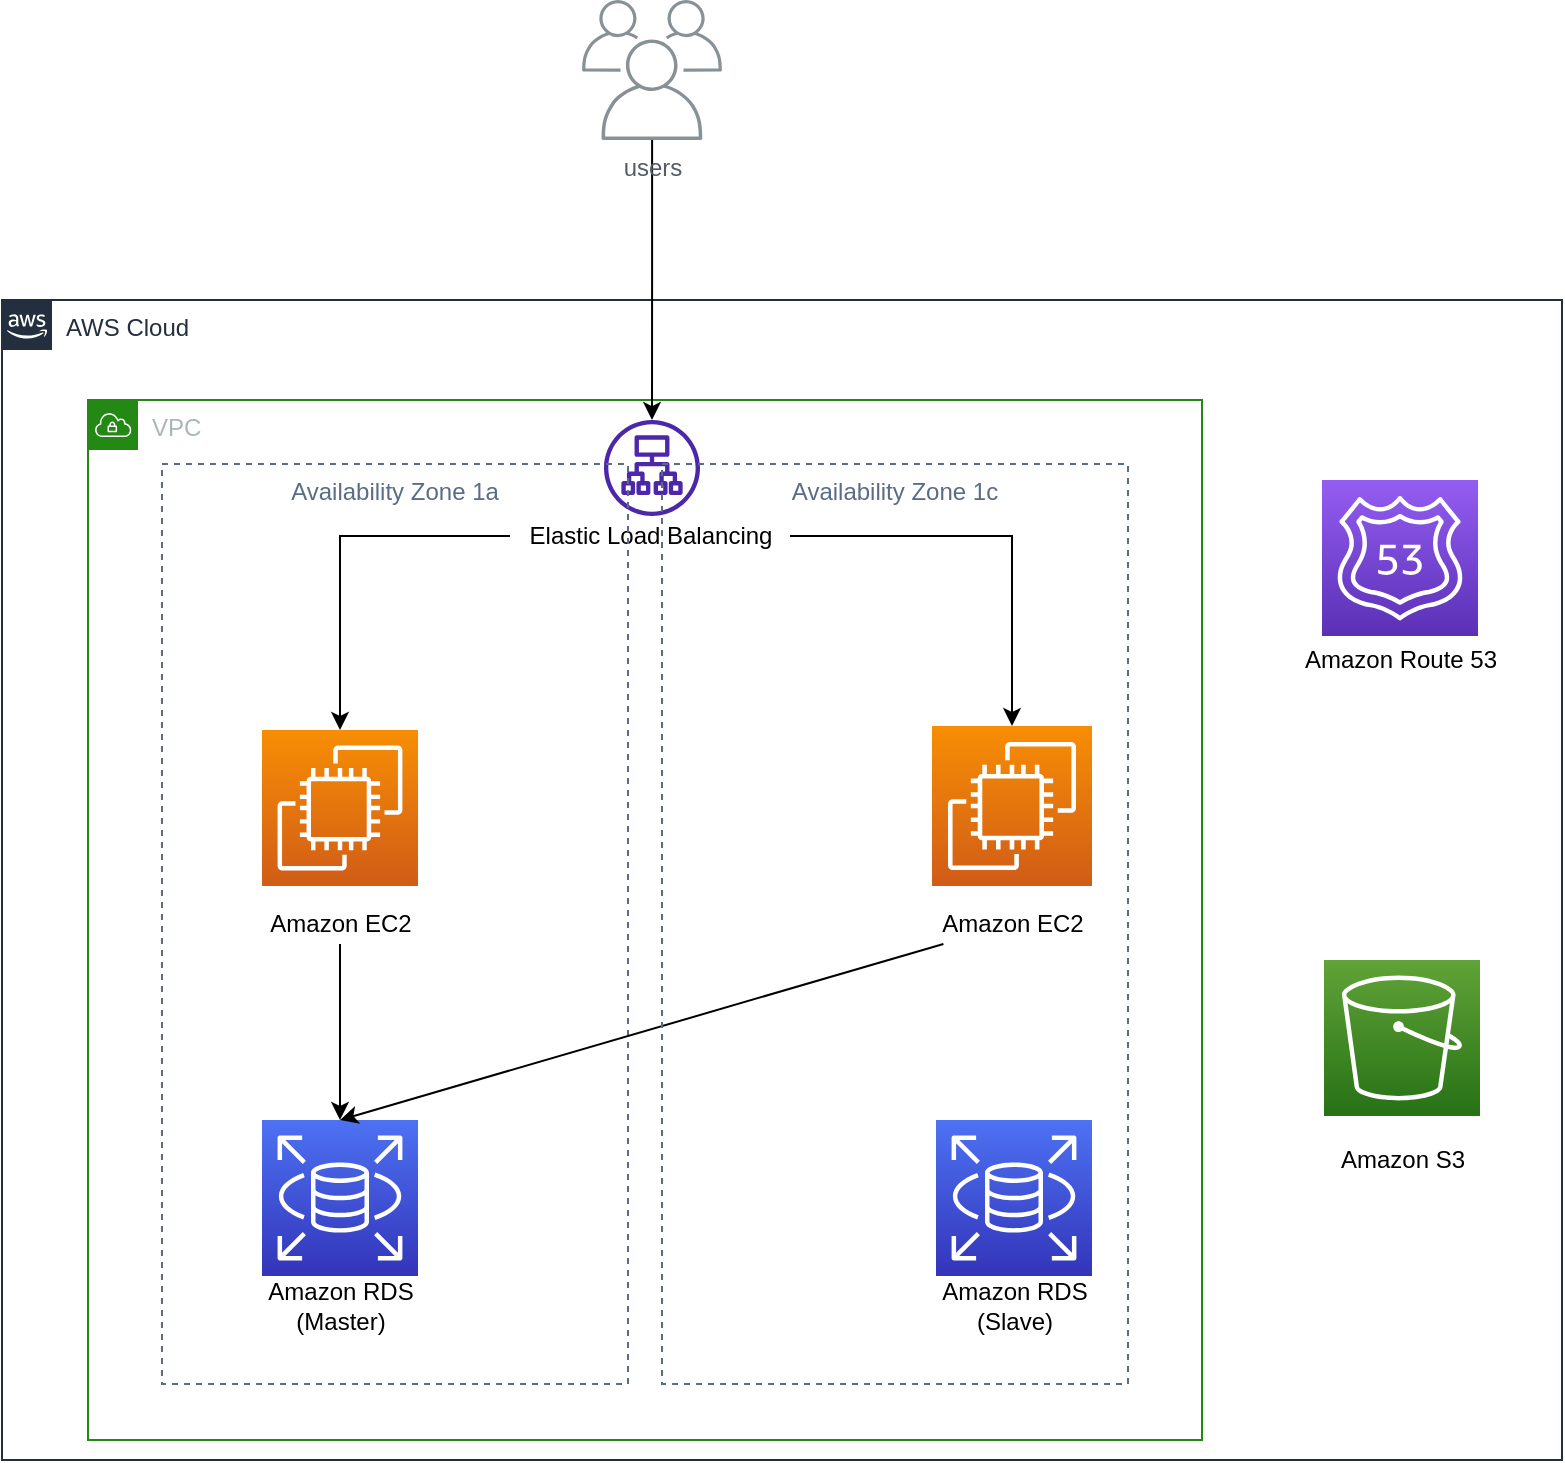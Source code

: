 <mxfile version="16.6.1" type="google"><diagram id="Ht1M8jgEwFfnCIfOTk4-" name="Page-1"><mxGraphModel dx="1480" dy="791" grid="1" gridSize="10" guides="1" tooltips="1" connect="1" arrows="1" fold="1" page="1" pageScale="1" pageWidth="1169" pageHeight="827" math="0" shadow="0"><root><mxCell id="0"/><mxCell id="1" parent="0"/><mxCell id="UEzPUAAOIrF-is8g5C7q-74" value="AWS Cloud" style="points=[[0,0],[0.25,0],[0.5,0],[0.75,0],[1,0],[1,0.25],[1,0.5],[1,0.75],[1,1],[0.75,1],[0.5,1],[0.25,1],[0,1],[0,0.75],[0,0.5],[0,0.25]];outlineConnect=0;gradientColor=none;html=1;whiteSpace=wrap;fontSize=12;fontStyle=0;shape=mxgraph.aws4.group;grIcon=mxgraph.aws4.group_aws_cloud_alt;strokeColor=#232F3E;fillColor=none;verticalAlign=top;align=left;spacingLeft=30;fontColor=#232F3E;dashed=0;labelBackgroundColor=#ffffff;container=1;pointerEvents=0;collapsible=0;recursiveResize=0;" parent="1" vertex="1"><mxGeometry x="50" y="160" width="780" height="580" as="geometry"/></mxCell><mxCell id="KE9-6Fox10dhOTSEDj67-25" value="VPC" style="points=[[0,0],[0.25,0],[0.5,0],[0.75,0],[1,0],[1,0.25],[1,0.5],[1,0.75],[1,1],[0.75,1],[0.5,1],[0.25,1],[0,1],[0,0.75],[0,0.5],[0,0.25]];outlineConnect=0;gradientColor=none;html=1;whiteSpace=wrap;fontSize=12;fontStyle=0;container=1;pointerEvents=0;collapsible=0;recursiveResize=0;shape=mxgraph.aws4.group;grIcon=mxgraph.aws4.group_vpc;strokeColor=#248814;fillColor=none;verticalAlign=top;align=left;spacingLeft=30;fontColor=#AAB7B8;dashed=0;" vertex="1" parent="UEzPUAAOIrF-is8g5C7q-74"><mxGeometry x="43" y="50" width="557" height="520" as="geometry"/></mxCell><mxCell id="KE9-6Fox10dhOTSEDj67-12" value="" style="sketch=0;points=[[0,0,0],[0.25,0,0],[0.5,0,0],[0.75,0,0],[1,0,0],[0,1,0],[0.25,1,0],[0.5,1,0],[0.75,1,0],[1,1,0],[0,0.25,0],[0,0.5,0],[0,0.75,0],[1,0.25,0],[1,0.5,0],[1,0.75,0]];outlineConnect=0;fontColor=#232F3E;gradientColor=#F78E04;gradientDirection=north;fillColor=#D05C17;strokeColor=#ffffff;dashed=0;verticalLabelPosition=bottom;verticalAlign=top;align=center;html=1;fontSize=12;fontStyle=0;aspect=fixed;shape=mxgraph.aws4.resourceIcon;resIcon=mxgraph.aws4.ec2;" vertex="1" parent="KE9-6Fox10dhOTSEDj67-25"><mxGeometry x="87" y="165" width="78" height="78" as="geometry"/></mxCell><mxCell id="KE9-6Fox10dhOTSEDj67-19" value="" style="sketch=0;points=[[0,0,0],[0.25,0,0],[0.5,0,0],[0.75,0,0],[1,0,0],[0,1,0],[0.25,1,0],[0.5,1,0],[0.75,1,0],[1,1,0],[0,0.25,0],[0,0.5,0],[0,0.75,0],[1,0.25,0],[1,0.5,0],[1,0.75,0]];outlineConnect=0;fontColor=#232F3E;gradientColor=#F78E04;gradientDirection=north;fillColor=#D05C17;strokeColor=#ffffff;dashed=0;verticalLabelPosition=bottom;verticalAlign=top;align=center;html=1;fontSize=12;fontStyle=0;aspect=fixed;shape=mxgraph.aws4.resourceIcon;resIcon=mxgraph.aws4.ec2;" vertex="1" parent="KE9-6Fox10dhOTSEDj67-25"><mxGeometry x="422" y="163" width="80" height="80" as="geometry"/></mxCell><mxCell id="KE9-6Fox10dhOTSEDj67-8" value="" style="sketch=0;outlineConnect=0;fontColor=#232F3E;gradientColor=none;fillColor=#4D27AA;strokeColor=none;dashed=0;verticalLabelPosition=bottom;verticalAlign=top;align=center;html=1;fontSize=12;fontStyle=0;aspect=fixed;pointerEvents=1;shape=mxgraph.aws4.application_load_balancer;" vertex="1" parent="KE9-6Fox10dhOTSEDj67-25"><mxGeometry x="258" y="10" width="48" height="48" as="geometry"/></mxCell><mxCell id="KE9-6Fox10dhOTSEDj67-9" value="Elastic Load Balancing" style="text;html=1;align=center;verticalAlign=middle;resizable=0;points=[];autosize=1;strokeColor=none;fillColor=none;" vertex="1" parent="KE9-6Fox10dhOTSEDj67-25"><mxGeometry x="211" y="58" width="140" height="20" as="geometry"/></mxCell><mxCell id="KE9-6Fox10dhOTSEDj67-23" style="edgeStyle=orthogonalEdgeStyle;rounded=0;orthogonalLoop=1;jettySize=auto;html=1;" edge="1" parent="KE9-6Fox10dhOTSEDj67-25" source="KE9-6Fox10dhOTSEDj67-9" target="KE9-6Fox10dhOTSEDj67-19"><mxGeometry relative="1" as="geometry"/></mxCell><mxCell id="KE9-6Fox10dhOTSEDj67-24" style="edgeStyle=orthogonalEdgeStyle;rounded=0;orthogonalLoop=1;jettySize=auto;html=1;" edge="1" parent="KE9-6Fox10dhOTSEDj67-25" source="KE9-6Fox10dhOTSEDj67-9" target="KE9-6Fox10dhOTSEDj67-12"><mxGeometry relative="1" as="geometry"/></mxCell><mxCell id="KE9-6Fox10dhOTSEDj67-38" value="" style="rounded=0;orthogonalLoop=1;jettySize=auto;html=1;entryX=0.5;entryY=0;entryDx=0;entryDy=0;entryPerimeter=0;" edge="1" parent="KE9-6Fox10dhOTSEDj67-25" source="KE9-6Fox10dhOTSEDj67-20" target="KE9-6Fox10dhOTSEDj67-32"><mxGeometry relative="1" as="geometry"><mxPoint x="126" y="350" as="targetPoint"/></mxGeometry></mxCell><mxCell id="KE9-6Fox10dhOTSEDj67-20" value="Amazon EC2" style="text;html=1;align=center;verticalAlign=middle;resizable=0;points=[];autosize=1;strokeColor=none;fillColor=none;" vertex="1" parent="KE9-6Fox10dhOTSEDj67-25"><mxGeometry x="81" y="252" width="90" height="20" as="geometry"/></mxCell><mxCell id="KE9-6Fox10dhOTSEDj67-21" value="Amazon EC2" style="text;html=1;align=center;verticalAlign=middle;resizable=0;points=[];autosize=1;strokeColor=none;fillColor=none;" vertex="1" parent="KE9-6Fox10dhOTSEDj67-25"><mxGeometry x="417" y="252" width="90" height="20" as="geometry"/></mxCell><mxCell id="KE9-6Fox10dhOTSEDj67-32" value="" style="sketch=0;points=[[0,0,0],[0.25,0,0],[0.5,0,0],[0.75,0,0],[1,0,0],[0,1,0],[0.25,1,0],[0.5,1,0],[0.75,1,0],[1,1,0],[0,0.25,0],[0,0.5,0],[0,0.75,0],[1,0.25,0],[1,0.5,0],[1,0.75,0]];outlineConnect=0;fontColor=#232F3E;gradientColor=#4D72F3;gradientDirection=north;fillColor=#3334B9;strokeColor=#ffffff;dashed=0;verticalLabelPosition=bottom;verticalAlign=top;align=center;html=1;fontSize=12;fontStyle=0;aspect=fixed;shape=mxgraph.aws4.resourceIcon;resIcon=mxgraph.aws4.rds;" vertex="1" parent="KE9-6Fox10dhOTSEDj67-25"><mxGeometry x="87" y="360" width="78" height="78" as="geometry"/></mxCell><mxCell id="KE9-6Fox10dhOTSEDj67-35" value="" style="sketch=0;points=[[0,0,0],[0.25,0,0],[0.5,0,0],[0.75,0,0],[1,0,0],[0,1,0],[0.25,1,0],[0.5,1,0],[0.75,1,0],[1,1,0],[0,0.25,0],[0,0.5,0],[0,0.75,0],[1,0.25,0],[1,0.5,0],[1,0.75,0]];outlineConnect=0;fontColor=#232F3E;gradientColor=#4D72F3;gradientDirection=north;fillColor=#3334B9;strokeColor=#ffffff;dashed=0;verticalLabelPosition=bottom;verticalAlign=top;align=center;html=1;fontSize=12;fontStyle=0;aspect=fixed;shape=mxgraph.aws4.resourceIcon;resIcon=mxgraph.aws4.rds;" vertex="1" parent="KE9-6Fox10dhOTSEDj67-25"><mxGeometry x="424" y="360" width="78" height="78" as="geometry"/></mxCell><mxCell id="KE9-6Fox10dhOTSEDj67-36" value="Amazon RDS&lt;br&gt;(Master)" style="text;html=1;align=center;verticalAlign=middle;resizable=0;points=[];autosize=1;strokeColor=none;fillColor=none;" vertex="1" parent="KE9-6Fox10dhOTSEDj67-25"><mxGeometry x="81" y="438" width="90" height="30" as="geometry"/></mxCell><mxCell id="KE9-6Fox10dhOTSEDj67-29" value="Availability Zone 1a" style="fillColor=none;strokeColor=#5A6C86;dashed=1;verticalAlign=top;fontStyle=0;fontColor=#5A6C86;" vertex="1" parent="KE9-6Fox10dhOTSEDj67-25"><mxGeometry x="37" y="32" width="233" height="460" as="geometry"/></mxCell><mxCell id="KE9-6Fox10dhOTSEDj67-37" value="Amazon RDS&lt;br&gt;(Slave)" style="text;html=1;align=center;verticalAlign=middle;resizable=0;points=[];autosize=1;strokeColor=none;fillColor=none;" vertex="1" parent="KE9-6Fox10dhOTSEDj67-25"><mxGeometry x="418" y="438" width="90" height="30" as="geometry"/></mxCell><mxCell id="KE9-6Fox10dhOTSEDj67-42" style="edgeStyle=none;rounded=0;orthogonalLoop=1;jettySize=auto;html=1;entryX=0.5;entryY=0;entryDx=0;entryDy=0;entryPerimeter=0;" edge="1" parent="KE9-6Fox10dhOTSEDj67-25" source="KE9-6Fox10dhOTSEDj67-21" target="KE9-6Fox10dhOTSEDj67-32"><mxGeometry relative="1" as="geometry"><mxPoint x="127" y="350" as="targetPoint"/></mxGeometry></mxCell><mxCell id="KE9-6Fox10dhOTSEDj67-30" value="Availability Zone 1c" style="fillColor=none;strokeColor=#5A6C86;dashed=1;verticalAlign=top;fontStyle=0;fontColor=#5A6C86;" vertex="1" parent="KE9-6Fox10dhOTSEDj67-25"><mxGeometry x="287" y="32" width="233" height="460" as="geometry"/></mxCell><mxCell id="KE9-6Fox10dhOTSEDj67-26" value="" style="sketch=0;points=[[0,0,0],[0.25,0,0],[0.5,0,0],[0.75,0,0],[1,0,0],[0,1,0],[0.25,1,0],[0.5,1,0],[0.75,1,0],[1,1,0],[0,0.25,0],[0,0.5,0],[0,0.75,0],[1,0.25,0],[1,0.5,0],[1,0.75,0]];outlineConnect=0;fontColor=#232F3E;gradientColor=#945DF2;gradientDirection=north;fillColor=#5A30B5;strokeColor=#ffffff;dashed=0;verticalLabelPosition=bottom;verticalAlign=top;align=center;html=1;fontSize=12;fontStyle=0;aspect=fixed;shape=mxgraph.aws4.resourceIcon;resIcon=mxgraph.aws4.route_53;" vertex="1" parent="UEzPUAAOIrF-is8g5C7q-74"><mxGeometry x="660" y="90" width="78" height="78" as="geometry"/></mxCell><mxCell id="KE9-6Fox10dhOTSEDj67-27" value="Amazon Route 53" style="text;html=1;align=center;verticalAlign=middle;resizable=0;points=[];autosize=1;strokeColor=none;fillColor=none;" vertex="1" parent="UEzPUAAOIrF-is8g5C7q-74"><mxGeometry x="644" y="170" width="110" height="20" as="geometry"/></mxCell><mxCell id="KE9-6Fox10dhOTSEDj67-43" style="edgeStyle=none;rounded=0;orthogonalLoop=1;jettySize=auto;html=1;exitX=1;exitY=0.5;exitDx=0;exitDy=0;" edge="1" parent="UEzPUAAOIrF-is8g5C7q-74" source="KE9-6Fox10dhOTSEDj67-25" target="KE9-6Fox10dhOTSEDj67-25"><mxGeometry relative="1" as="geometry"/></mxCell><mxCell id="KE9-6Fox10dhOTSEDj67-44" value="" style="sketch=0;points=[[0,0,0],[0.25,0,0],[0.5,0,0],[0.75,0,0],[1,0,0],[0,1,0],[0.25,1,0],[0.5,1,0],[0.75,1,0],[1,1,0],[0,0.25,0],[0,0.5,0],[0,0.75,0],[1,0.25,0],[1,0.5,0],[1,0.75,0]];outlineConnect=0;fontColor=#232F3E;gradientColor=#60A337;gradientDirection=north;fillColor=#277116;strokeColor=#ffffff;dashed=0;verticalLabelPosition=bottom;verticalAlign=top;align=center;html=1;fontSize=12;fontStyle=0;aspect=fixed;shape=mxgraph.aws4.resourceIcon;resIcon=mxgraph.aws4.s3;" vertex="1" parent="UEzPUAAOIrF-is8g5C7q-74"><mxGeometry x="661" y="330" width="78" height="78" as="geometry"/></mxCell><mxCell id="KE9-6Fox10dhOTSEDj67-45" value="Amazon S3" style="text;html=1;align=center;verticalAlign=middle;resizable=0;points=[];autosize=1;strokeColor=none;fillColor=none;" vertex="1" parent="UEzPUAAOIrF-is8g5C7q-74"><mxGeometry x="660" y="420" width="80" height="20" as="geometry"/></mxCell><mxCell id="KE9-6Fox10dhOTSEDj67-28" style="edgeStyle=orthogonalEdgeStyle;rounded=0;orthogonalLoop=1;jettySize=auto;html=1;" edge="1" parent="1" source="KE9-6Fox10dhOTSEDj67-11" target="KE9-6Fox10dhOTSEDj67-8"><mxGeometry relative="1" as="geometry"/></mxCell><mxCell id="KE9-6Fox10dhOTSEDj67-11" value="users" style="sketch=0;outlineConnect=0;gradientColor=none;fontColor=#545B64;strokeColor=none;fillColor=#879196;dashed=0;verticalLabelPosition=bottom;verticalAlign=top;align=center;html=1;fontSize=12;fontStyle=0;aspect=fixed;shape=mxgraph.aws4.illustration_users;pointerEvents=1" vertex="1" parent="1"><mxGeometry x="340" y="10" width="70" height="70" as="geometry"/></mxCell></root></mxGraphModel></diagram></mxfile>